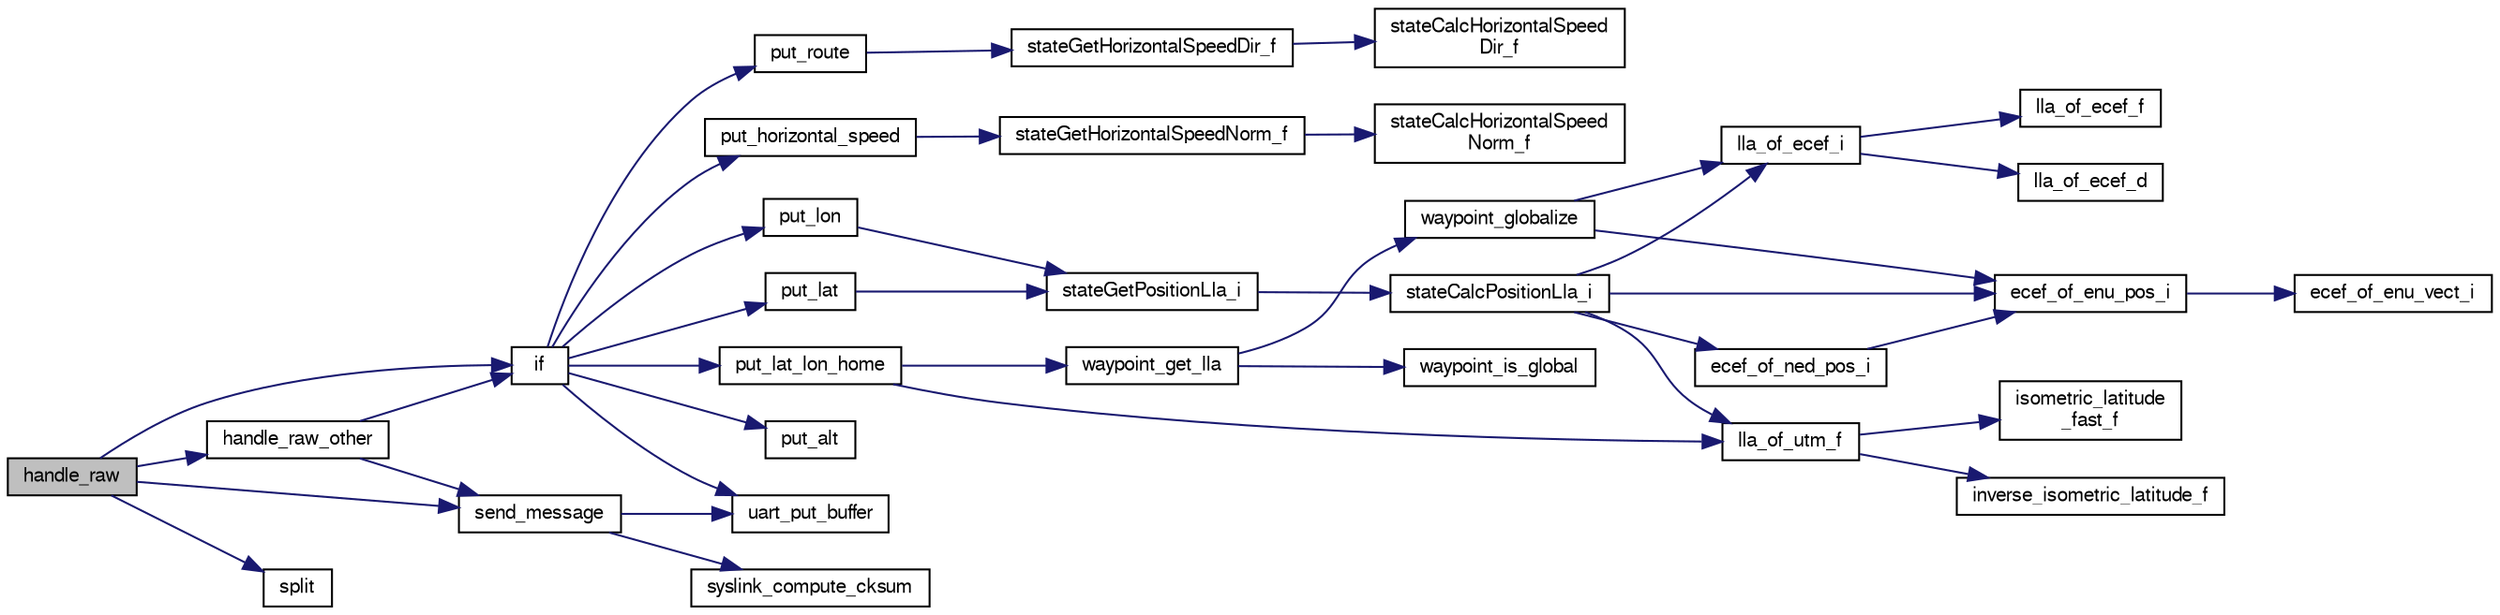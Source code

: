 digraph "handle_raw"
{
  edge [fontname="FreeSans",fontsize="10",labelfontname="FreeSans",labelfontsize="10"];
  node [fontname="FreeSans",fontsize="10",shape=record];
  rankdir="LR";
  Node1 [label="handle_raw",height=0.2,width=0.4,color="black", fillcolor="grey75", style="filled", fontcolor="black"];
  Node1 -> Node2 [color="midnightblue",fontsize="10",style="solid",fontname="FreeSans"];
  Node2 [label="handle_raw_other",height=0.2,width=0.4,color="black", fillcolor="white", style="filled",URL="$syslink__dl_8c.html#aa429086c6c98ffa95fdb0381e67b1285",tooltip="Handle various raw messages. "];
  Node2 -> Node3 [color="midnightblue",fontsize="10",style="solid",fontname="FreeSans"];
  Node3 [label="if",height=0.2,width=0.4,color="black", fillcolor="white", style="filled",URL="$e__identification__fr_8c.html#a92cffae21318c1d983c63f3afa2a8d87"];
  Node3 -> Node4 [color="midnightblue",fontsize="10",style="solid",fontname="FreeSans"];
  Node4 [label="put_lat",height=0.2,width=0.4,color="black", fillcolor="white", style="filled",URL="$e__identification__fr_8c.html#abe4d49e345383266eb45de2d01dc9998"];
  Node4 -> Node5 [color="midnightblue",fontsize="10",style="solid",fontname="FreeSans"];
  Node5 [label="stateGetPositionLla_i",height=0.2,width=0.4,color="black", fillcolor="white", style="filled",URL="$group__state__position.html#ga99473409b740a26c0e2b9a5bd8e9defb",tooltip="Get position in LLA coordinates (int). "];
  Node5 -> Node6 [color="midnightblue",fontsize="10",style="solid",fontname="FreeSans"];
  Node6 [label="stateCalcPositionLla_i",height=0.2,width=0.4,color="black", fillcolor="white", style="filled",URL="$group__state__position.html#gad0fedf046f198eace06305e56fc7a0f8",tooltip="Calculate LLA (int) from any other available representation. "];
  Node6 -> Node7 [color="midnightblue",fontsize="10",style="solid",fontname="FreeSans"];
  Node7 [label="lla_of_ecef_i",height=0.2,width=0.4,color="black", fillcolor="white", style="filled",URL="$group__math__geodetic__int.html#gaea47a32071c2427f895fcb1df32c4e23",tooltip="Convert a ECEF to LLA. "];
  Node7 -> Node8 [color="midnightblue",fontsize="10",style="solid",fontname="FreeSans"];
  Node8 [label="lla_of_ecef_f",height=0.2,width=0.4,color="black", fillcolor="white", style="filled",URL="$pprz__geodetic__float_8c.html#adecd186d51b41b09f0cad928c0d2f68e"];
  Node7 -> Node9 [color="midnightblue",fontsize="10",style="solid",fontname="FreeSans"];
  Node9 [label="lla_of_ecef_d",height=0.2,width=0.4,color="black", fillcolor="white", style="filled",URL="$group__math__geodetic__double.html#ga9d3464ccabcd97db9fb4e1c7d25dfe16"];
  Node6 -> Node10 [color="midnightblue",fontsize="10",style="solid",fontname="FreeSans"];
  Node10 [label="lla_of_utm_f",height=0.2,width=0.4,color="black", fillcolor="white", style="filled",URL="$pprz__geodetic__float_8c.html#a30c2e47ec9a898079c04e8b08496b455"];
  Node10 -> Node11 [color="midnightblue",fontsize="10",style="solid",fontname="FreeSans"];
  Node11 [label="inverse_isometric_latitude_f",height=0.2,width=0.4,color="black", fillcolor="white", style="filled",URL="$pprz__geodetic__float_8c.html#a28b6e05c87f50f1e5290e36407095fb6"];
  Node10 -> Node12 [color="midnightblue",fontsize="10",style="solid",fontname="FreeSans"];
  Node12 [label="isometric_latitude\l_fast_f",height=0.2,width=0.4,color="black", fillcolor="white", style="filled",URL="$pprz__geodetic__float_8c.html#a21ea1b369f7d4abd984fb89c488dde24"];
  Node6 -> Node13 [color="midnightblue",fontsize="10",style="solid",fontname="FreeSans"];
  Node13 [label="ecef_of_ned_pos_i",height=0.2,width=0.4,color="black", fillcolor="white", style="filled",URL="$group__math__geodetic__int.html#gaf92579b72a2adb1aaac73fae89553fca",tooltip="Convert a local NED position to ECEF. "];
  Node13 -> Node14 [color="midnightblue",fontsize="10",style="solid",fontname="FreeSans"];
  Node14 [label="ecef_of_enu_pos_i",height=0.2,width=0.4,color="black", fillcolor="white", style="filled",URL="$group__math__geodetic__int.html#gaaeff7441301129ca712e828b9b4f474e",tooltip="Convert a local ENU position to ECEF. "];
  Node14 -> Node15 [color="midnightblue",fontsize="10",style="solid",fontname="FreeSans"];
  Node15 [label="ecef_of_enu_vect_i",height=0.2,width=0.4,color="black", fillcolor="white", style="filled",URL="$group__math__geodetic__int.html#gaabe6e63048c95afdffdd4a581dc5f2b8",tooltip="Rotate a vector from ENU to ECEF. "];
  Node6 -> Node14 [color="midnightblue",fontsize="10",style="solid",fontname="FreeSans"];
  Node3 -> Node16 [color="midnightblue",fontsize="10",style="solid",fontname="FreeSans"];
  Node16 [label="put_lon",height=0.2,width=0.4,color="black", fillcolor="white", style="filled",URL="$e__identification__fr_8c.html#a58d75f9f286ae788eb5a93131c69b9cf"];
  Node16 -> Node5 [color="midnightblue",fontsize="10",style="solid",fontname="FreeSans"];
  Node3 -> Node17 [color="midnightblue",fontsize="10",style="solid",fontname="FreeSans"];
  Node17 [label="put_alt",height=0.2,width=0.4,color="black", fillcolor="white", style="filled",URL="$e__identification__fr_8c.html#af46aee3f4ea5943261ce0a748645d5ab"];
  Node3 -> Node18 [color="midnightblue",fontsize="10",style="solid",fontname="FreeSans"];
  Node18 [label="put_lat_lon_home",height=0.2,width=0.4,color="black", fillcolor="white", style="filled",URL="$e__identification__fr_8c.html#ab86f66c5c2a551aabe930fff3a5120d3"];
  Node18 -> Node10 [color="midnightblue",fontsize="10",style="solid",fontname="FreeSans"];
  Node18 -> Node19 [color="midnightblue",fontsize="10",style="solid",fontname="FreeSans"];
  Node19 [label="waypoint_get_lla",height=0.2,width=0.4,color="black", fillcolor="white", style="filled",URL="$nav_2waypoints_8c.html#a2ed9112b04893275873729d03176f490",tooltip="Get LLA coordinates of waypoint. "];
  Node19 -> Node20 [color="midnightblue",fontsize="10",style="solid",fontname="FreeSans"];
  Node20 [label="waypoint_is_global",height=0.2,width=0.4,color="black", fillcolor="white", style="filled",URL="$nav_2waypoints_8c.html#a4f584367219ec09db0e1df24c85e7a1b"];
  Node19 -> Node21 [color="midnightblue",fontsize="10",style="solid",fontname="FreeSans"];
  Node21 [label="waypoint_globalize",height=0.2,width=0.4,color="black", fillcolor="white", style="filled",URL="$nav_2waypoints_8c.html#a10acece8582506367e9e9df3694bf31b",tooltip="update global LLA coordinates from its ENU coordinates "];
  Node21 -> Node14 [color="midnightblue",fontsize="10",style="solid",fontname="FreeSans"];
  Node21 -> Node7 [color="midnightblue",fontsize="10",style="solid",fontname="FreeSans"];
  Node3 -> Node22 [color="midnightblue",fontsize="10",style="solid",fontname="FreeSans"];
  Node22 [label="put_route",height=0.2,width=0.4,color="black", fillcolor="white", style="filled",URL="$e__identification__fr_8c.html#ad697ac22d1fafd997a6033c81aac40c9"];
  Node22 -> Node23 [color="midnightblue",fontsize="10",style="solid",fontname="FreeSans"];
  Node23 [label="stateGetHorizontalSpeedDir_f",height=0.2,width=0.4,color="black", fillcolor="white", style="filled",URL="$group__state__velocity.html#ga6f8b83126a235daea584aa9ce97f7fac",tooltip="Get dir of horizontal ground speed (float). "];
  Node23 -> Node24 [color="midnightblue",fontsize="10",style="solid",fontname="FreeSans"];
  Node24 [label="stateCalcHorizontalSpeed\lDir_f",height=0.2,width=0.4,color="black", fillcolor="white", style="filled",URL="$group__state__velocity.html#gad9b7b6ea39d5a4ee3e824f97204c4bb5"];
  Node3 -> Node25 [color="midnightblue",fontsize="10",style="solid",fontname="FreeSans"];
  Node25 [label="put_horizontal_speed",height=0.2,width=0.4,color="black", fillcolor="white", style="filled",URL="$e__identification__fr_8c.html#ad38b113b8c749a0ad70f3226ce4be6c8"];
  Node25 -> Node26 [color="midnightblue",fontsize="10",style="solid",fontname="FreeSans"];
  Node26 [label="stateGetHorizontalSpeedNorm_f",height=0.2,width=0.4,color="black", fillcolor="white", style="filled",URL="$group__state__velocity.html#ga1396b84069296dc0353f25281a472c08",tooltip="Get norm of horizontal ground speed (float). "];
  Node26 -> Node27 [color="midnightblue",fontsize="10",style="solid",fontname="FreeSans"];
  Node27 [label="stateCalcHorizontalSpeed\lNorm_f",height=0.2,width=0.4,color="black", fillcolor="white", style="filled",URL="$group__state__velocity.html#ga990849172b82f2e3bc1ab9da2395c9c4"];
  Node3 -> Node28 [color="midnightblue",fontsize="10",style="solid",fontname="FreeSans"];
  Node28 [label="uart_put_buffer",height=0.2,width=0.4,color="black", fillcolor="white", style="filled",URL="$chibios_2mcu__periph_2uart__arch_8c.html#aafe5af02ef8bf915fcd76d39896174a3",tooltip="Uart transmit buffer implementation. "];
  Node2 -> Node29 [color="midnightblue",fontsize="10",style="solid",fontname="FreeSans"];
  Node29 [label="send_message",height=0.2,width=0.4,color="black", fillcolor="white", style="filled",URL="$syslink__dl_8c.html#ad541734144cc860fa9ab400f9ffc2a05",tooltip="Send a syslink message. "];
  Node29 -> Node30 [color="midnightblue",fontsize="10",style="solid",fontname="FreeSans"];
  Node30 [label="syslink_compute_cksum",height=0.2,width=0.4,color="black", fillcolor="white", style="filled",URL="$syslink_8c.html#acb5b03f84db2a11b296e3f1afe5d5ed7",tooltip="Compute syslink checksum. "];
  Node29 -> Node28 [color="midnightblue",fontsize="10",style="solid",fontname="FreeSans"];
  Node1 -> Node3 [color="midnightblue",fontsize="10",style="solid",fontname="FreeSans"];
  Node1 -> Node29 [color="midnightblue",fontsize="10",style="solid",fontname="FreeSans"];
  Node1 -> Node31 [color="midnightblue",fontsize="10",style="solid",fontname="FreeSans"];
  Node31 [label="split",height=0.2,width=0.4,color="black", fillcolor="white", style="filled",URL="$microrl_8c.html#a306bf791daa21526b303e834c34916b4"];
}
